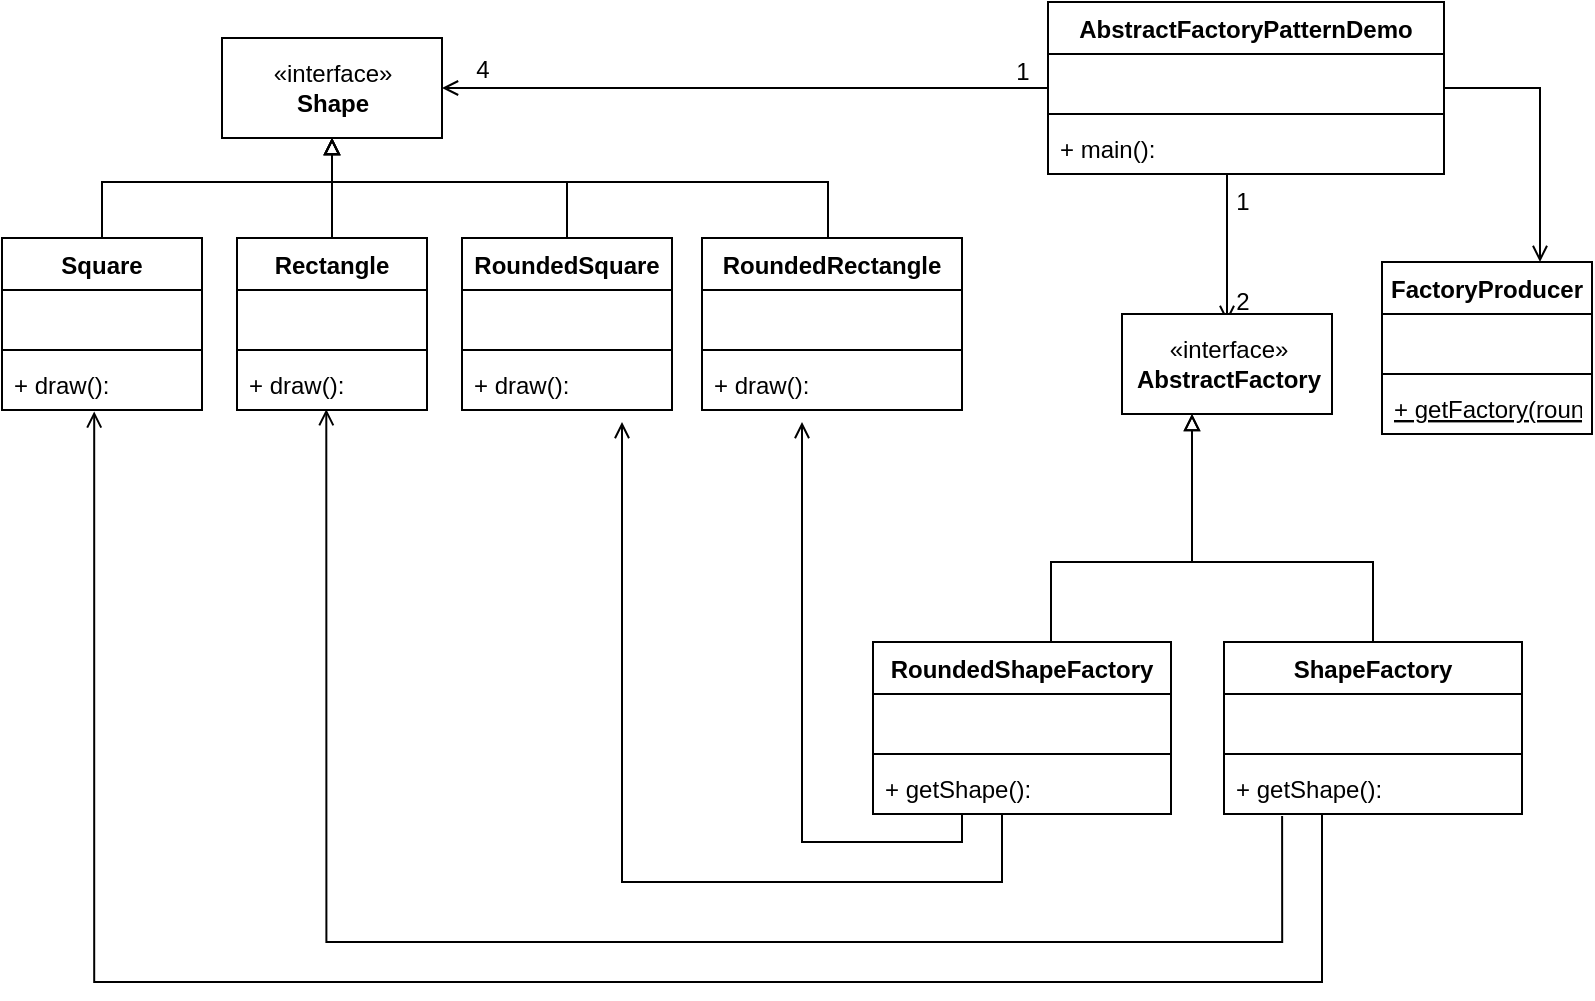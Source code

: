 <mxfile version="13.8.8" type="github"><diagram id="PnrgEkRAku6uV22hi09q" name="Page-1"><mxGraphModel dx="1660" dy="950" grid="1" gridSize="10" guides="1" tooltips="1" connect="1" arrows="1" fold="1" page="1" pageScale="1" pageWidth="850" pageHeight="1100" math="0" shadow="0"><root><mxCell id="0"/><mxCell id="1" parent="0"/><mxCell id="ujONBw7kAgDuIxEGqFdB-1" style="edgeStyle=orthogonalEdgeStyle;rounded=0;orthogonalLoop=1;jettySize=auto;html=1;entryX=0.5;entryY=1;entryDx=0;entryDy=0;endArrow=block;endFill=0;" parent="1" source="ujONBw7kAgDuIxEGqFdB-2" target="ujONBw7kAgDuIxEGqFdB-6" edge="1"><mxGeometry relative="1" as="geometry"><Array as="points"><mxPoint x="90" y="190"/><mxPoint x="205" y="190"/></Array></mxGeometry></mxCell><mxCell id="ujONBw7kAgDuIxEGqFdB-2" value="Square" style="swimlane;fontStyle=1;align=center;verticalAlign=top;childLayout=stackLayout;horizontal=1;startSize=26;horizontalStack=0;resizeParent=1;resizeParentMax=0;resizeLast=0;collapsible=1;marginBottom=0;" parent="1" vertex="1"><mxGeometry x="40" y="218" width="100" height="86" as="geometry"><mxRectangle x="40" y="218" width="70" height="26" as="alternateBounds"/></mxGeometry></mxCell><mxCell id="ujONBw7kAgDuIxEGqFdB-3" value="   " style="text;strokeColor=none;fillColor=none;align=left;verticalAlign=top;spacingLeft=4;spacingRight=4;overflow=hidden;rotatable=0;points=[[0,0.5],[1,0.5]];portConstraint=eastwest;" parent="ujONBw7kAgDuIxEGqFdB-2" vertex="1"><mxGeometry y="26" width="100" height="26" as="geometry"/></mxCell><mxCell id="ujONBw7kAgDuIxEGqFdB-4" value="" style="line;strokeWidth=1;fillColor=none;align=left;verticalAlign=middle;spacingTop=-1;spacingLeft=3;spacingRight=3;rotatable=0;labelPosition=right;points=[];portConstraint=eastwest;" parent="ujONBw7kAgDuIxEGqFdB-2" vertex="1"><mxGeometry y="52" width="100" height="8" as="geometry"/></mxCell><mxCell id="ujONBw7kAgDuIxEGqFdB-5" value="+ draw(): " style="text;strokeColor=none;fillColor=none;align=left;verticalAlign=top;spacingLeft=4;spacingRight=4;overflow=hidden;rotatable=0;points=[[0,0.5],[1,0.5]];portConstraint=eastwest;" parent="ujONBw7kAgDuIxEGqFdB-2" vertex="1"><mxGeometry y="60" width="100" height="26" as="geometry"/></mxCell><mxCell id="ujONBw7kAgDuIxEGqFdB-6" value="«interface»&lt;br&gt;&lt;b&gt;Shape&lt;/b&gt;" style="html=1;" parent="1" vertex="1"><mxGeometry x="150" y="118" width="110" height="50" as="geometry"/></mxCell><mxCell id="ujONBw7kAgDuIxEGqFdB-7" style="edgeStyle=orthogonalEdgeStyle;rounded=0;orthogonalLoop=1;jettySize=auto;html=1;entryX=0.5;entryY=1;entryDx=0;entryDy=0;endArrow=block;endFill=0;" parent="1" source="ujONBw7kAgDuIxEGqFdB-8" target="ujONBw7kAgDuIxEGqFdB-6" edge="1"><mxGeometry relative="1" as="geometry"/></mxCell><mxCell id="ujONBw7kAgDuIxEGqFdB-8" value="Rectangle" style="swimlane;fontStyle=1;align=center;verticalAlign=top;childLayout=stackLayout;horizontal=1;startSize=26;horizontalStack=0;resizeParent=1;resizeParentMax=0;resizeLast=0;collapsible=1;marginBottom=0;" parent="1" vertex="1"><mxGeometry x="157.5" y="218" width="95" height="86" as="geometry"/></mxCell><mxCell id="ujONBw7kAgDuIxEGqFdB-9" value="   " style="text;strokeColor=none;fillColor=none;align=left;verticalAlign=top;spacingLeft=4;spacingRight=4;overflow=hidden;rotatable=0;points=[[0,0.5],[1,0.5]];portConstraint=eastwest;" parent="ujONBw7kAgDuIxEGqFdB-8" vertex="1"><mxGeometry y="26" width="95" height="26" as="geometry"/></mxCell><mxCell id="ujONBw7kAgDuIxEGqFdB-10" value="" style="line;strokeWidth=1;fillColor=none;align=left;verticalAlign=middle;spacingTop=-1;spacingLeft=3;spacingRight=3;rotatable=0;labelPosition=right;points=[];portConstraint=eastwest;" parent="ujONBw7kAgDuIxEGqFdB-8" vertex="1"><mxGeometry y="52" width="95" height="8" as="geometry"/></mxCell><mxCell id="ujONBw7kAgDuIxEGqFdB-11" value="+ draw(): " style="text;strokeColor=none;fillColor=none;align=left;verticalAlign=top;spacingLeft=4;spacingRight=4;overflow=hidden;rotatable=0;points=[[0,0.5],[1,0.5]];portConstraint=eastwest;" parent="ujONBw7kAgDuIxEGqFdB-8" vertex="1"><mxGeometry y="60" width="95" height="26" as="geometry"/></mxCell><mxCell id="ujONBw7kAgDuIxEGqFdB-12" style="edgeStyle=orthogonalEdgeStyle;rounded=0;orthogonalLoop=1;jettySize=auto;html=1;endArrow=block;endFill=0;" parent="1" source="ujONBw7kAgDuIxEGqFdB-13" target="ujONBw7kAgDuIxEGqFdB-6" edge="1"><mxGeometry relative="1" as="geometry"><Array as="points"><mxPoint x="323" y="190"/><mxPoint x="205" y="190"/></Array></mxGeometry></mxCell><mxCell id="ujONBw7kAgDuIxEGqFdB-13" value="RoundedSquare" style="swimlane;fontStyle=1;align=center;verticalAlign=top;childLayout=stackLayout;horizontal=1;startSize=26;horizontalStack=0;resizeParent=1;resizeParentMax=0;resizeLast=0;collapsible=1;marginBottom=0;" parent="1" vertex="1"><mxGeometry x="270" y="218" width="105" height="86" as="geometry"/></mxCell><mxCell id="ujONBw7kAgDuIxEGqFdB-14" value="   " style="text;strokeColor=none;fillColor=none;align=left;verticalAlign=top;spacingLeft=4;spacingRight=4;overflow=hidden;rotatable=0;points=[[0,0.5],[1,0.5]];portConstraint=eastwest;" parent="ujONBw7kAgDuIxEGqFdB-13" vertex="1"><mxGeometry y="26" width="105" height="26" as="geometry"/></mxCell><mxCell id="ujONBw7kAgDuIxEGqFdB-15" value="" style="line;strokeWidth=1;fillColor=none;align=left;verticalAlign=middle;spacingTop=-1;spacingLeft=3;spacingRight=3;rotatable=0;labelPosition=right;points=[];portConstraint=eastwest;" parent="ujONBw7kAgDuIxEGqFdB-13" vertex="1"><mxGeometry y="52" width="105" height="8" as="geometry"/></mxCell><mxCell id="ujONBw7kAgDuIxEGqFdB-16" value="+ draw(): " style="text;strokeColor=none;fillColor=none;align=left;verticalAlign=top;spacingLeft=4;spacingRight=4;overflow=hidden;rotatable=0;points=[[0,0.5],[1,0.5]];portConstraint=eastwest;" parent="ujONBw7kAgDuIxEGqFdB-13" vertex="1"><mxGeometry y="60" width="105" height="26" as="geometry"/></mxCell><mxCell id="ujONBw7kAgDuIxEGqFdB-17" style="edgeStyle=orthogonalEdgeStyle;rounded=0;orthogonalLoop=1;jettySize=auto;html=1;entryX=0.47;entryY=0.984;entryDx=0;entryDy=0;entryPerimeter=0;endArrow=open;endFill=0;exitX=0.195;exitY=1.038;exitDx=0;exitDy=0;exitPerimeter=0;" parent="1" source="ujONBw7kAgDuIxEGqFdB-57" target="ujONBw7kAgDuIxEGqFdB-11" edge="1"><mxGeometry relative="1" as="geometry"><Array as="points"><mxPoint x="680" y="570"/><mxPoint x="202" y="570"/></Array><mxPoint x="680" y="530" as="sourcePoint"/></mxGeometry></mxCell><mxCell id="ujONBw7kAgDuIxEGqFdB-19" style="edgeStyle=orthogonalEdgeStyle;rounded=0;orthogonalLoop=1;jettySize=auto;html=1;entryX=0.461;entryY=1.027;entryDx=0;entryDy=0;entryPerimeter=0;endArrow=open;endFill=0;exitX=0.611;exitY=1;exitDx=0;exitDy=0;exitPerimeter=0;" parent="1" source="ujONBw7kAgDuIxEGqFdB-57" target="ujONBw7kAgDuIxEGqFdB-5" edge="1"><mxGeometry relative="1" as="geometry"><Array as="points"><mxPoint x="700" y="506"/><mxPoint x="700" y="590"/><mxPoint x="86" y="590"/></Array><mxPoint x="550" y="530" as="sourcePoint"/></mxGeometry></mxCell><mxCell id="ujONBw7kAgDuIxEGqFdB-62" style="edgeStyle=orthogonalEdgeStyle;rounded=0;orthogonalLoop=1;jettySize=auto;html=1;endArrow=block;endFill=0;" parent="1" target="ujONBw7kAgDuIxEGqFdB-77" edge="1"><mxGeometry relative="1" as="geometry"><mxPoint x="564.5" y="420" as="sourcePoint"/><mxPoint x="659.01" y="346" as="targetPoint"/><Array as="points"><mxPoint x="565" y="380"/><mxPoint x="635" y="380"/></Array></mxGeometry></mxCell><mxCell id="ujONBw7kAgDuIxEGqFdB-24" style="edgeStyle=orthogonalEdgeStyle;rounded=0;orthogonalLoop=1;jettySize=auto;html=1;entryX=1;entryY=0.5;entryDx=0;entryDy=0;endArrow=open;endFill=0;" parent="1" source="ujONBw7kAgDuIxEGqFdB-26" target="ujONBw7kAgDuIxEGqFdB-6" edge="1"><mxGeometry relative="1" as="geometry"/></mxCell><mxCell id="ujONBw7kAgDuIxEGqFdB-64" style="edgeStyle=orthogonalEdgeStyle;rounded=0;orthogonalLoop=1;jettySize=auto;html=1;entryX=0.5;entryY=0;entryDx=0;entryDy=0;endArrow=open;endFill=0;" parent="1" source="ujONBw7kAgDuIxEGqFdB-26" edge="1"><mxGeometry relative="1" as="geometry"><mxPoint x="652.5" y="260" as="targetPoint"/><Array as="points"><mxPoint x="653" y="238"/></Array></mxGeometry></mxCell><mxCell id="ujONBw7kAgDuIxEGqFdB-78" style="edgeStyle=orthogonalEdgeStyle;rounded=0;orthogonalLoop=1;jettySize=auto;html=1;endArrow=open;endFill=0;" parent="1" source="ujONBw7kAgDuIxEGqFdB-26" target="ujONBw7kAgDuIxEGqFdB-73" edge="1"><mxGeometry relative="1" as="geometry"><mxPoint x="809" y="200" as="targetPoint"/><Array as="points"><mxPoint x="809" y="143"/></Array></mxGeometry></mxCell><mxCell id="ujONBw7kAgDuIxEGqFdB-26" value="AbstractFactoryPatternDemo" style="swimlane;fontStyle=1;align=center;verticalAlign=top;childLayout=stackLayout;horizontal=1;startSize=26;horizontalStack=0;resizeParent=1;resizeParentMax=0;resizeLast=0;collapsible=1;marginBottom=0;" parent="1" vertex="1"><mxGeometry x="563" y="100" width="198" height="86" as="geometry"/></mxCell><mxCell id="ujONBw7kAgDuIxEGqFdB-27" value="   " style="text;strokeColor=none;fillColor=none;align=left;verticalAlign=top;spacingLeft=4;spacingRight=4;overflow=hidden;rotatable=0;points=[[0,0.5],[1,0.5]];portConstraint=eastwest;" parent="ujONBw7kAgDuIxEGqFdB-26" vertex="1"><mxGeometry y="26" width="198" height="26" as="geometry"/></mxCell><mxCell id="ujONBw7kAgDuIxEGqFdB-28" value="" style="line;strokeWidth=1;fillColor=none;align=left;verticalAlign=middle;spacingTop=-1;spacingLeft=3;spacingRight=3;rotatable=0;labelPosition=right;points=[];portConstraint=eastwest;" parent="ujONBw7kAgDuIxEGqFdB-26" vertex="1"><mxGeometry y="52" width="198" height="8" as="geometry"/></mxCell><mxCell id="ujONBw7kAgDuIxEGqFdB-29" value="+ main(): " style="text;strokeColor=none;fillColor=none;align=left;verticalAlign=top;spacingLeft=4;spacingRight=4;overflow=hidden;rotatable=0;points=[[0,0.5],[1,0.5]];portConstraint=eastwest;" parent="ujONBw7kAgDuIxEGqFdB-26" vertex="1"><mxGeometry y="60" width="198" height="26" as="geometry"/></mxCell><mxCell id="ujONBw7kAgDuIxEGqFdB-30" value="1" style="text;html=1;align=center;verticalAlign=middle;resizable=0;points=[];autosize=1;" parent="1" vertex="1"><mxGeometry x="540" y="125" width="20" height="20" as="geometry"/></mxCell><mxCell id="ujONBw7kAgDuIxEGqFdB-31" value="4" style="text;html=1;align=center;verticalAlign=middle;resizable=0;points=[];autosize=1;" parent="1" vertex="1"><mxGeometry x="270" y="124" width="20" height="20" as="geometry"/></mxCell><mxCell id="ujONBw7kAgDuIxEGqFdB-53" style="edgeStyle=orthogonalEdgeStyle;rounded=0;orthogonalLoop=1;jettySize=auto;html=1;endArrow=block;endFill=0;" parent="1" source="ujONBw7kAgDuIxEGqFdB-49" target="ujONBw7kAgDuIxEGqFdB-6" edge="1"><mxGeometry relative="1" as="geometry"><mxPoint x="210" y="170" as="targetPoint"/><Array as="points"><mxPoint x="453" y="190"/><mxPoint x="205" y="190"/></Array></mxGeometry></mxCell><mxCell id="ujONBw7kAgDuIxEGqFdB-49" value="RoundedRectangle" style="swimlane;fontStyle=1;align=center;verticalAlign=top;childLayout=stackLayout;horizontal=1;startSize=26;horizontalStack=0;resizeParent=1;resizeParentMax=0;resizeLast=0;collapsible=1;marginBottom=0;" parent="1" vertex="1"><mxGeometry x="390" y="218" width="130" height="86" as="geometry"/></mxCell><mxCell id="ujONBw7kAgDuIxEGqFdB-50" value="   " style="text;strokeColor=none;fillColor=none;align=left;verticalAlign=top;spacingLeft=4;spacingRight=4;overflow=hidden;rotatable=0;points=[[0,0.5],[1,0.5]];portConstraint=eastwest;" parent="ujONBw7kAgDuIxEGqFdB-49" vertex="1"><mxGeometry y="26" width="130" height="26" as="geometry"/></mxCell><mxCell id="ujONBw7kAgDuIxEGqFdB-51" value="" style="line;strokeWidth=1;fillColor=none;align=left;verticalAlign=middle;spacingTop=-1;spacingLeft=3;spacingRight=3;rotatable=0;labelPosition=right;points=[];portConstraint=eastwest;" parent="ujONBw7kAgDuIxEGqFdB-49" vertex="1"><mxGeometry y="52" width="130" height="8" as="geometry"/></mxCell><mxCell id="ujONBw7kAgDuIxEGqFdB-52" value="+ draw(): " style="text;strokeColor=none;fillColor=none;align=left;verticalAlign=top;spacingLeft=4;spacingRight=4;overflow=hidden;rotatable=0;points=[[0,0.5],[1,0.5]];portConstraint=eastwest;" parent="ujONBw7kAgDuIxEGqFdB-49" vertex="1"><mxGeometry y="60" width="130" height="26" as="geometry"/></mxCell><mxCell id="ujONBw7kAgDuIxEGqFdB-63" style="edgeStyle=orthogonalEdgeStyle;rounded=0;orthogonalLoop=1;jettySize=auto;html=1;endArrow=block;endFill=0;" parent="1" source="ujONBw7kAgDuIxEGqFdB-54" target="ujONBw7kAgDuIxEGqFdB-77" edge="1"><mxGeometry relative="1" as="geometry"><mxPoint x="650" y="350" as="targetPoint"/><Array as="points"><mxPoint x="726" y="380"/><mxPoint x="635" y="380"/></Array></mxGeometry></mxCell><mxCell id="ujONBw7kAgDuIxEGqFdB-54" value="ShapeFactory" style="swimlane;fontStyle=1;align=center;verticalAlign=top;childLayout=stackLayout;horizontal=1;startSize=26;horizontalStack=0;resizeParent=1;resizeParentMax=0;resizeLast=0;collapsible=1;marginBottom=0;" parent="1" vertex="1"><mxGeometry x="651" y="420" width="149" height="86" as="geometry"/></mxCell><mxCell id="ujONBw7kAgDuIxEGqFdB-55" value="   " style="text;strokeColor=none;fillColor=none;align=left;verticalAlign=top;spacingLeft=4;spacingRight=4;overflow=hidden;rotatable=0;points=[[0,0.5],[1,0.5]];portConstraint=eastwest;" parent="ujONBw7kAgDuIxEGqFdB-54" vertex="1"><mxGeometry y="26" width="149" height="26" as="geometry"/></mxCell><mxCell id="ujONBw7kAgDuIxEGqFdB-56" value="" style="line;strokeWidth=1;fillColor=none;align=left;verticalAlign=middle;spacingTop=-1;spacingLeft=3;spacingRight=3;rotatable=0;labelPosition=right;points=[];portConstraint=eastwest;" parent="ujONBw7kAgDuIxEGqFdB-54" vertex="1"><mxGeometry y="52" width="149" height="8" as="geometry"/></mxCell><mxCell id="ujONBw7kAgDuIxEGqFdB-57" value="+ getShape(): " style="text;strokeColor=none;fillColor=none;align=left;verticalAlign=top;spacingLeft=4;spacingRight=4;overflow=hidden;rotatable=0;points=[[0,0.5],[1,0.5]];portConstraint=eastwest;" parent="ujONBw7kAgDuIxEGqFdB-54" vertex="1"><mxGeometry y="60" width="149" height="26" as="geometry"/></mxCell><mxCell id="ujONBw7kAgDuIxEGqFdB-65" value="1" style="text;html=1;align=center;verticalAlign=middle;resizable=0;points=[];autosize=1;" parent="1" vertex="1"><mxGeometry x="650" y="190" width="20" height="20" as="geometry"/></mxCell><mxCell id="ujONBw7kAgDuIxEGqFdB-66" value="2" style="text;html=1;align=center;verticalAlign=middle;resizable=0;points=[];autosize=1;" parent="1" vertex="1"><mxGeometry x="650" y="240" width="20" height="20" as="geometry"/></mxCell><mxCell id="ujONBw7kAgDuIxEGqFdB-71" style="edgeStyle=orthogonalEdgeStyle;rounded=0;orthogonalLoop=1;jettySize=auto;html=1;endArrow=open;endFill=0;" parent="1" source="ujONBw7kAgDuIxEGqFdB-67" edge="1"><mxGeometry relative="1" as="geometry"><mxPoint x="350" y="310" as="targetPoint"/><Array as="points"><mxPoint x="540" y="540"/><mxPoint x="350" y="540"/></Array></mxGeometry></mxCell><mxCell id="ujONBw7kAgDuIxEGqFdB-72" style="edgeStyle=orthogonalEdgeStyle;rounded=0;orthogonalLoop=1;jettySize=auto;html=1;endArrow=open;endFill=0;" parent="1" source="ujONBw7kAgDuIxEGqFdB-67" edge="1"><mxGeometry relative="1" as="geometry"><mxPoint x="440" y="310" as="targetPoint"/><Array as="points"><mxPoint x="520" y="520"/><mxPoint x="440" y="520"/></Array></mxGeometry></mxCell><mxCell id="ujONBw7kAgDuIxEGqFdB-67" value="RoundedShapeFactory" style="swimlane;fontStyle=1;align=center;verticalAlign=top;childLayout=stackLayout;horizontal=1;startSize=26;horizontalStack=0;resizeParent=1;resizeParentMax=0;resizeLast=0;collapsible=1;marginBottom=0;" parent="1" vertex="1"><mxGeometry x="475.5" y="420" width="149" height="86" as="geometry"/></mxCell><mxCell id="ujONBw7kAgDuIxEGqFdB-68" value="   " style="text;strokeColor=none;fillColor=none;align=left;verticalAlign=top;spacingLeft=4;spacingRight=4;overflow=hidden;rotatable=0;points=[[0,0.5],[1,0.5]];portConstraint=eastwest;" parent="ujONBw7kAgDuIxEGqFdB-67" vertex="1"><mxGeometry y="26" width="149" height="26" as="geometry"/></mxCell><mxCell id="ujONBw7kAgDuIxEGqFdB-69" value="" style="line;strokeWidth=1;fillColor=none;align=left;verticalAlign=middle;spacingTop=-1;spacingLeft=3;spacingRight=3;rotatable=0;labelPosition=right;points=[];portConstraint=eastwest;" parent="ujONBw7kAgDuIxEGqFdB-67" vertex="1"><mxGeometry y="52" width="149" height="8" as="geometry"/></mxCell><mxCell id="ujONBw7kAgDuIxEGqFdB-70" value="+ getShape(): " style="text;strokeColor=none;fillColor=none;align=left;verticalAlign=top;spacingLeft=4;spacingRight=4;overflow=hidden;rotatable=0;points=[[0,0.5],[1,0.5]];portConstraint=eastwest;" parent="ujONBw7kAgDuIxEGqFdB-67" vertex="1"><mxGeometry y="60" width="149" height="26" as="geometry"/></mxCell><mxCell id="ujONBw7kAgDuIxEGqFdB-73" value="FactoryProducer" style="swimlane;fontStyle=1;align=center;verticalAlign=top;childLayout=stackLayout;horizontal=1;startSize=26;horizontalStack=0;resizeParent=1;resizeParentMax=0;resizeLast=0;collapsible=1;marginBottom=0;" parent="1" vertex="1"><mxGeometry x="730" y="230" width="105" height="86" as="geometry"/></mxCell><mxCell id="ujONBw7kAgDuIxEGqFdB-74" value="   " style="text;strokeColor=none;fillColor=none;align=left;verticalAlign=top;spacingLeft=4;spacingRight=4;overflow=hidden;rotatable=0;points=[[0,0.5],[1,0.5]];portConstraint=eastwest;" parent="ujONBw7kAgDuIxEGqFdB-73" vertex="1"><mxGeometry y="26" width="105" height="26" as="geometry"/></mxCell><mxCell id="ujONBw7kAgDuIxEGqFdB-75" value="" style="line;strokeWidth=1;fillColor=none;align=left;verticalAlign=middle;spacingTop=-1;spacingLeft=3;spacingRight=3;rotatable=0;labelPosition=right;points=[];portConstraint=eastwest;" parent="ujONBw7kAgDuIxEGqFdB-73" vertex="1"><mxGeometry y="52" width="105" height="8" as="geometry"/></mxCell><mxCell id="ujONBw7kAgDuIxEGqFdB-76" value="+ getFactory(rounded:bool): " style="text;strokeColor=none;fillColor=none;align=left;verticalAlign=top;spacingLeft=4;spacingRight=4;overflow=hidden;rotatable=0;points=[[0,0.5],[1,0.5]];portConstraint=eastwest;fontStyle=4" parent="ujONBw7kAgDuIxEGqFdB-73" vertex="1"><mxGeometry y="60" width="105" height="26" as="geometry"/></mxCell><mxCell id="ujONBw7kAgDuIxEGqFdB-77" value="«interface»&lt;br&gt;&lt;b&gt;AbstractFactory&lt;/b&gt;" style="html=1;" parent="1" vertex="1"><mxGeometry x="600" y="256" width="105" height="50" as="geometry"/></mxCell></root></mxGraphModel></diagram></mxfile>